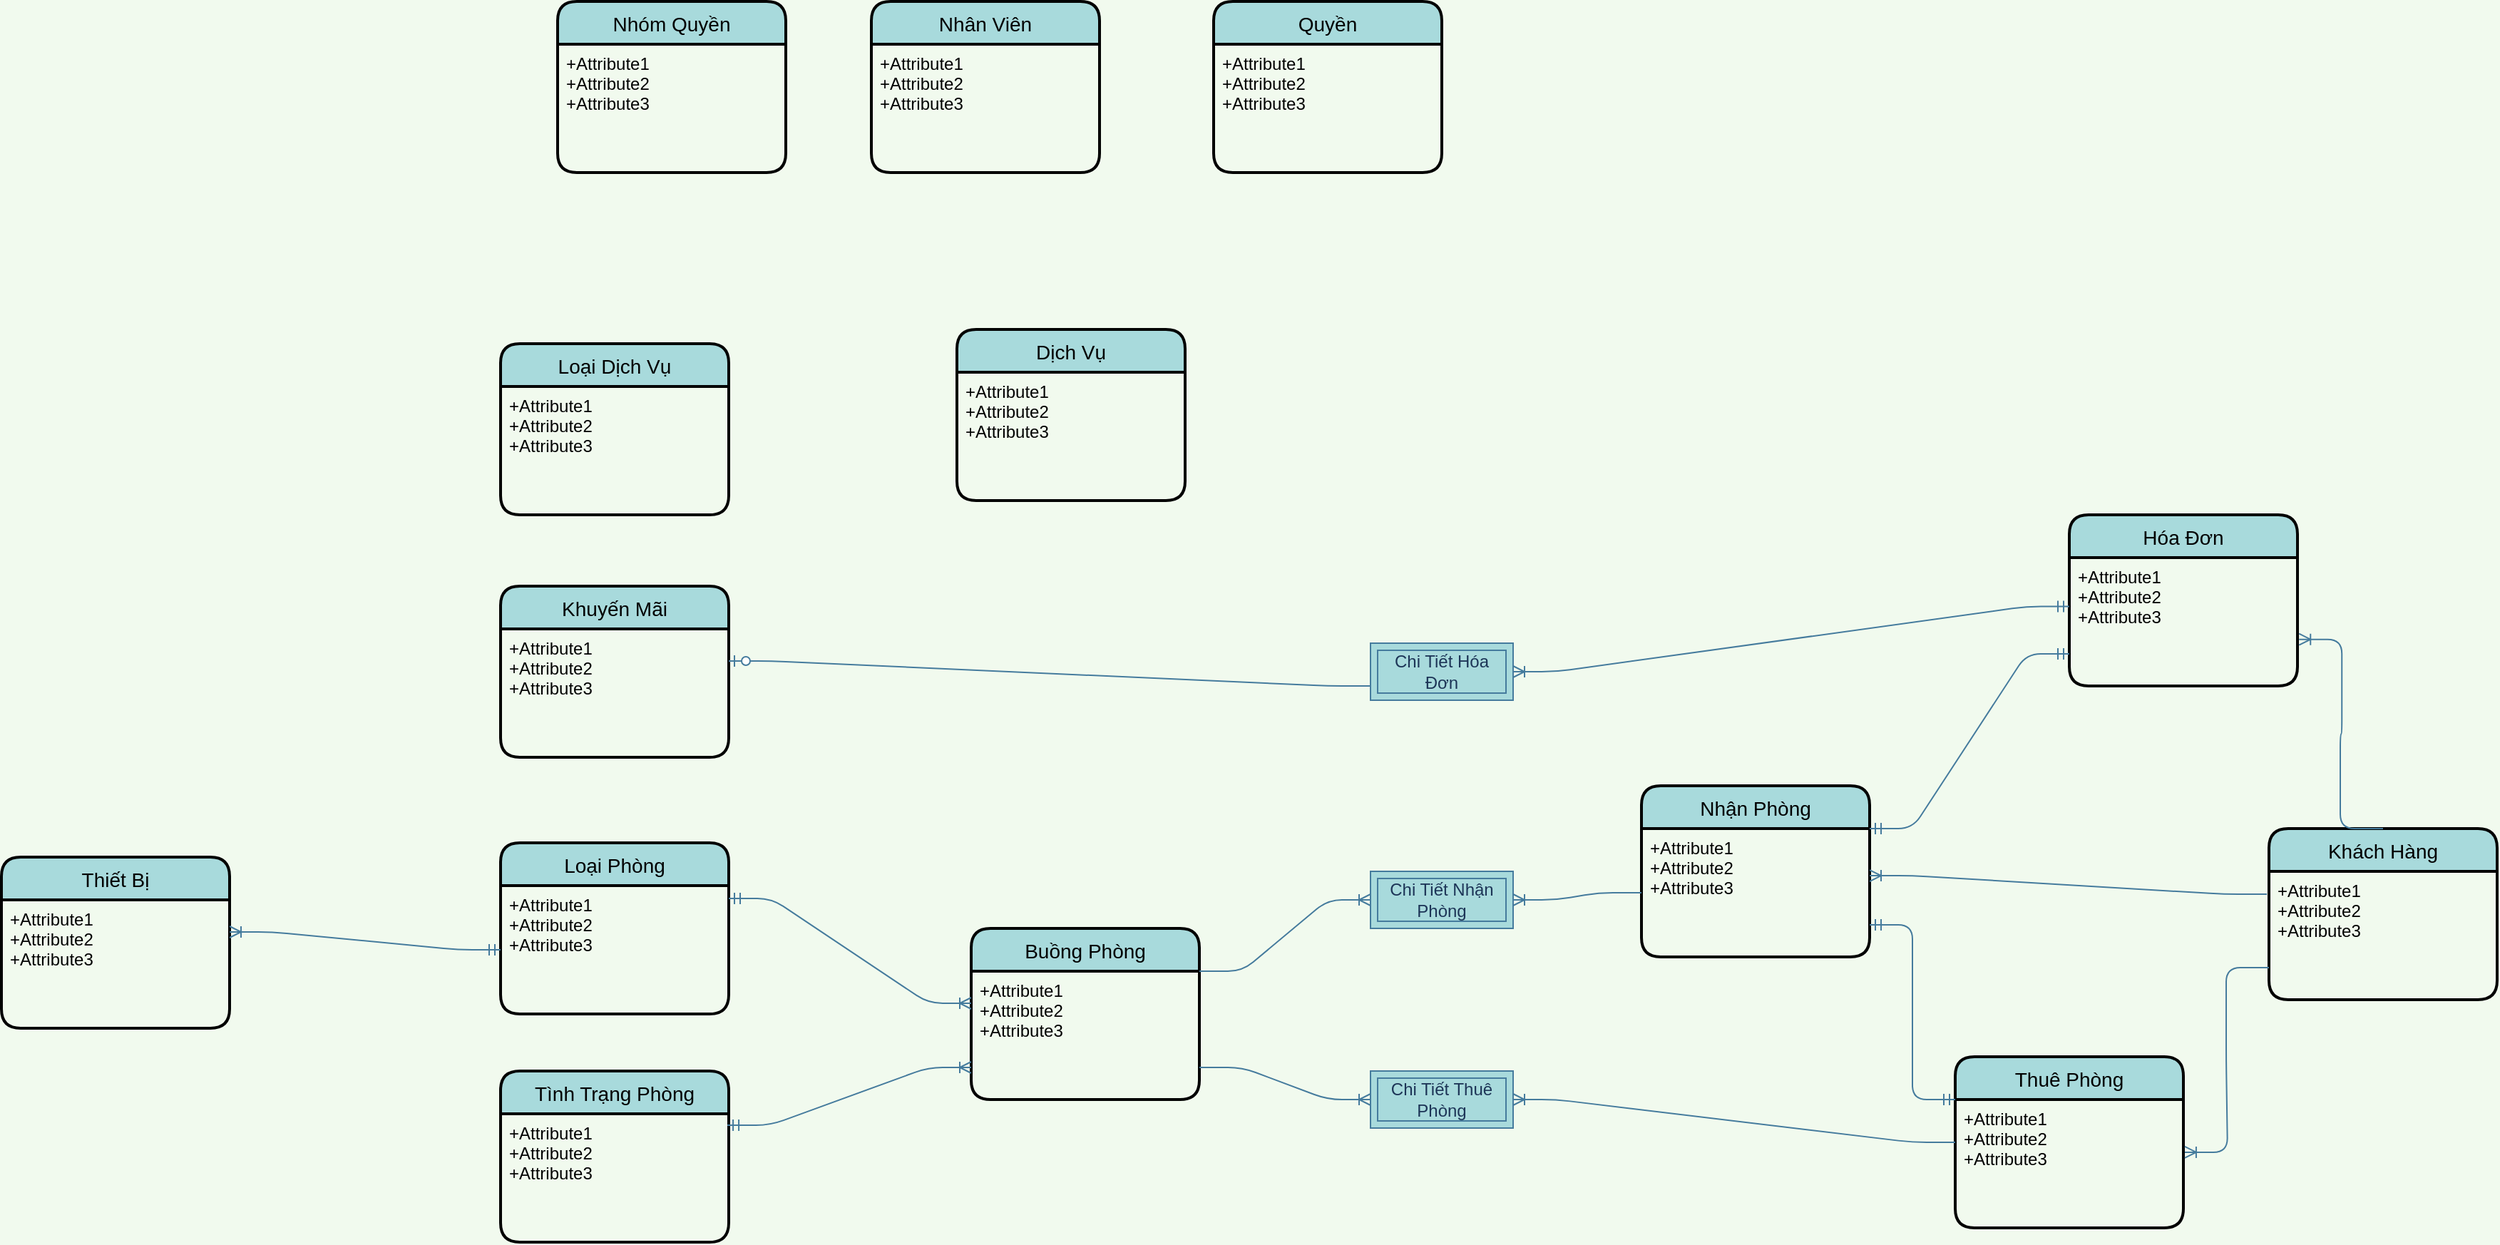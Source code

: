 <mxfile version="14.1.3" type="github">
  <diagram id="ZVVWfZMViWKJLwM7EidN" name="Page-1">
    <mxGraphModel dx="3671" dy="2777" grid="1" gridSize="10" guides="1" tooltips="1" connect="1" arrows="1" fold="1" page="1" pageScale="1" pageWidth="827" pageHeight="1169" background="#F1FAEE" math="0" shadow="0">
      <root>
        <mxCell id="0" />
        <mxCell id="1" parent="0" />
        <mxCell id="YB05C7Pb-uXemA97MWsQ-250" value="Khách Hàng" style="swimlane;childLayout=stackLayout;horizontal=1;startSize=30;horizontalStack=0;rounded=1;fontSize=14;fontStyle=0;strokeWidth=2;resizeParent=0;resizeLast=1;shadow=0;dashed=0;align=center;fillColor=#A8DADC;" vertex="1" parent="1">
          <mxGeometry x="1280" y="320" width="160" height="120" as="geometry" />
        </mxCell>
        <mxCell id="YB05C7Pb-uXemA97MWsQ-251" value="+Attribute1&#xa;+Attribute2&#xa;+Attribute3" style="align=left;strokeColor=none;fillColor=none;spacingLeft=4;fontSize=12;verticalAlign=top;resizable=0;rotatable=0;part=1;" vertex="1" parent="YB05C7Pb-uXemA97MWsQ-250">
          <mxGeometry y="30" width="160" height="90" as="geometry" />
        </mxCell>
        <mxCell id="YB05C7Pb-uXemA97MWsQ-253" value="Buồng Phòng" style="swimlane;childLayout=stackLayout;horizontal=1;startSize=30;horizontalStack=0;rounded=1;fontSize=14;fontStyle=0;strokeWidth=2;resizeParent=0;resizeLast=1;shadow=0;dashed=0;align=center;fillColor=#A8DADC;" vertex="1" parent="1">
          <mxGeometry x="370" y="390" width="160" height="120" as="geometry" />
        </mxCell>
        <mxCell id="YB05C7Pb-uXemA97MWsQ-254" value="+Attribute1&#xa;+Attribute2&#xa;+Attribute3" style="align=left;strokeColor=none;fillColor=none;spacingLeft=4;fontSize=12;verticalAlign=top;resizable=0;rotatable=0;part=1;" vertex="1" parent="YB05C7Pb-uXemA97MWsQ-253">
          <mxGeometry y="30" width="160" height="90" as="geometry" />
        </mxCell>
        <mxCell id="YB05C7Pb-uXemA97MWsQ-255" value="Nhân Viên" style="swimlane;childLayout=stackLayout;horizontal=1;startSize=30;horizontalStack=0;rounded=1;fontSize=14;fontStyle=0;strokeWidth=2;resizeParent=0;resizeLast=1;shadow=0;dashed=0;align=center;fillColor=#A8DADC;" vertex="1" parent="1">
          <mxGeometry x="300" y="-260" width="160" height="120" as="geometry" />
        </mxCell>
        <mxCell id="YB05C7Pb-uXemA97MWsQ-256" value="+Attribute1&#xa;+Attribute2&#xa;+Attribute3" style="align=left;strokeColor=none;fillColor=none;spacingLeft=4;fontSize=12;verticalAlign=top;resizable=0;rotatable=0;part=1;" vertex="1" parent="YB05C7Pb-uXemA97MWsQ-255">
          <mxGeometry y="30" width="160" height="90" as="geometry" />
        </mxCell>
        <mxCell id="YB05C7Pb-uXemA97MWsQ-257" value="Loại Phòng" style="swimlane;childLayout=stackLayout;horizontal=1;startSize=30;horizontalStack=0;rounded=1;fontSize=14;fontStyle=0;strokeWidth=2;resizeParent=0;resizeLast=1;shadow=0;dashed=0;align=center;fillColor=#A8DADC;" vertex="1" parent="1">
          <mxGeometry x="40" y="330" width="160" height="120" as="geometry" />
        </mxCell>
        <mxCell id="YB05C7Pb-uXemA97MWsQ-258" value="+Attribute1&#xa;+Attribute2&#xa;+Attribute3" style="align=left;strokeColor=none;fillColor=none;spacingLeft=4;fontSize=12;verticalAlign=top;resizable=0;rotatable=0;part=1;" vertex="1" parent="YB05C7Pb-uXemA97MWsQ-257">
          <mxGeometry y="30" width="160" height="90" as="geometry" />
        </mxCell>
        <mxCell id="YB05C7Pb-uXemA97MWsQ-259" value="Hóa Đơn" style="swimlane;childLayout=stackLayout;horizontal=1;startSize=30;horizontalStack=0;rounded=1;fontSize=14;fontStyle=0;strokeWidth=2;resizeParent=0;resizeLast=1;shadow=0;dashed=0;align=center;fillColor=#A8DADC;" vertex="1" parent="1">
          <mxGeometry x="1140" y="100" width="160" height="120" as="geometry" />
        </mxCell>
        <mxCell id="YB05C7Pb-uXemA97MWsQ-260" value="+Attribute1&#xa;+Attribute2&#xa;+Attribute3" style="align=left;strokeColor=none;fillColor=none;spacingLeft=4;fontSize=12;verticalAlign=top;resizable=0;rotatable=0;part=1;" vertex="1" parent="YB05C7Pb-uXemA97MWsQ-259">
          <mxGeometry y="30" width="160" height="90" as="geometry" />
        </mxCell>
        <mxCell id="YB05C7Pb-uXemA97MWsQ-263" value="Nhóm Quyền" style="swimlane;childLayout=stackLayout;horizontal=1;startSize=30;horizontalStack=0;rounded=1;fontSize=14;fontStyle=0;strokeWidth=2;resizeParent=0;resizeLast=1;shadow=0;dashed=0;align=center;fillColor=#A8DADC;" vertex="1" parent="1">
          <mxGeometry x="80" y="-260" width="160" height="120" as="geometry" />
        </mxCell>
        <mxCell id="YB05C7Pb-uXemA97MWsQ-264" value="+Attribute1&#xa;+Attribute2&#xa;+Attribute3" style="align=left;strokeColor=none;fillColor=none;spacingLeft=4;fontSize=12;verticalAlign=top;resizable=0;rotatable=0;part=1;" vertex="1" parent="YB05C7Pb-uXemA97MWsQ-263">
          <mxGeometry y="30" width="160" height="90" as="geometry" />
        </mxCell>
        <mxCell id="YB05C7Pb-uXemA97MWsQ-265" value="Quyền" style="swimlane;childLayout=stackLayout;horizontal=1;startSize=30;horizontalStack=0;rounded=1;fontSize=14;fontStyle=0;strokeWidth=2;resizeParent=0;resizeLast=1;shadow=0;dashed=0;align=center;fillColor=#A8DADC;arcSize=15;" vertex="1" parent="1">
          <mxGeometry x="540" y="-260" width="160" height="120" as="geometry" />
        </mxCell>
        <mxCell id="YB05C7Pb-uXemA97MWsQ-266" value="+Attribute1&#xa;+Attribute2&#xa;+Attribute3" style="align=left;strokeColor=none;fillColor=none;spacingLeft=4;fontSize=12;verticalAlign=top;resizable=0;rotatable=0;part=1;" vertex="1" parent="YB05C7Pb-uXemA97MWsQ-265">
          <mxGeometry y="30" width="160" height="90" as="geometry" />
        </mxCell>
        <mxCell id="YB05C7Pb-uXemA97MWsQ-270" value="Nhận Phòng" style="swimlane;childLayout=stackLayout;horizontal=1;startSize=30;horizontalStack=0;rounded=1;fontSize=14;fontStyle=0;strokeWidth=2;resizeParent=0;resizeLast=1;shadow=0;dashed=0;align=center;fillColor=#A8DADC;" vertex="1" parent="1">
          <mxGeometry x="840" y="290" width="160" height="120" as="geometry" />
        </mxCell>
        <mxCell id="YB05C7Pb-uXemA97MWsQ-271" value="+Attribute1&#xa;+Attribute2&#xa;+Attribute3" style="align=left;strokeColor=none;fillColor=none;spacingLeft=4;fontSize=12;verticalAlign=top;resizable=0;rotatable=0;part=1;" vertex="1" parent="YB05C7Pb-uXemA97MWsQ-270">
          <mxGeometry y="30" width="160" height="90" as="geometry" />
        </mxCell>
        <mxCell id="YB05C7Pb-uXemA97MWsQ-273" value="Thiết Bị" style="swimlane;childLayout=stackLayout;horizontal=1;startSize=30;horizontalStack=0;rounded=1;fontSize=14;fontStyle=0;strokeWidth=2;resizeParent=0;resizeLast=1;shadow=0;dashed=0;align=center;fillColor=#A8DADC;" vertex="1" parent="1">
          <mxGeometry x="-310" y="340" width="160" height="120" as="geometry" />
        </mxCell>
        <mxCell id="YB05C7Pb-uXemA97MWsQ-274" value="+Attribute1&#xa;+Attribute2&#xa;+Attribute3" style="align=left;strokeColor=none;fillColor=none;spacingLeft=4;fontSize=12;verticalAlign=top;resizable=0;rotatable=0;part=1;" vertex="1" parent="YB05C7Pb-uXemA97MWsQ-273">
          <mxGeometry y="30" width="160" height="90" as="geometry" />
        </mxCell>
        <mxCell id="YB05C7Pb-uXemA97MWsQ-275" value="Dịch Vụ" style="swimlane;childLayout=stackLayout;horizontal=1;startSize=30;horizontalStack=0;rounded=1;fontSize=14;fontStyle=0;strokeWidth=2;resizeParent=0;resizeLast=1;shadow=0;dashed=0;align=center;fillColor=#A8DADC;" vertex="1" parent="1">
          <mxGeometry x="360" y="-30" width="160" height="120" as="geometry" />
        </mxCell>
        <mxCell id="YB05C7Pb-uXemA97MWsQ-276" value="+Attribute1&#xa;+Attribute2&#xa;+Attribute3" style="align=left;strokeColor=none;fillColor=none;spacingLeft=4;fontSize=12;verticalAlign=top;resizable=0;rotatable=0;part=1;" vertex="1" parent="YB05C7Pb-uXemA97MWsQ-275">
          <mxGeometry y="30" width="160" height="90" as="geometry" />
        </mxCell>
        <mxCell id="YB05C7Pb-uXemA97MWsQ-277" value="Tình Trạng Phòng" style="swimlane;childLayout=stackLayout;horizontal=1;startSize=30;horizontalStack=0;rounded=1;fontSize=14;fontStyle=0;strokeWidth=2;resizeParent=0;resizeLast=1;shadow=0;dashed=0;align=center;fillColor=#A8DADC;" vertex="1" parent="1">
          <mxGeometry x="40" y="490" width="160" height="120" as="geometry" />
        </mxCell>
        <mxCell id="YB05C7Pb-uXemA97MWsQ-278" value="+Attribute1&#xa;+Attribute2&#xa;+Attribute3" style="align=left;strokeColor=none;fillColor=none;spacingLeft=4;fontSize=12;verticalAlign=top;resizable=0;rotatable=0;part=1;" vertex="1" parent="YB05C7Pb-uXemA97MWsQ-277">
          <mxGeometry y="30" width="160" height="90" as="geometry" />
        </mxCell>
        <mxCell id="YB05C7Pb-uXemA97MWsQ-281" value="" style="edgeStyle=entityRelationEdgeStyle;fontSize=12;html=1;endArrow=ERoneToMany;startArrow=ERmandOne;strokeColor=#457B9D;fillColor=#A8DADC;exitX=1;exitY=0.1;exitDx=0;exitDy=0;exitPerimeter=0;entryX=0;entryY=0.25;entryDx=0;entryDy=0;" edge="1" parent="1" source="YB05C7Pb-uXemA97MWsQ-258" target="YB05C7Pb-uXemA97MWsQ-254">
          <mxGeometry width="100" height="100" relative="1" as="geometry">
            <mxPoint x="170" y="352" as="sourcePoint" />
            <mxPoint x="370" y="375" as="targetPoint" />
          </mxGeometry>
        </mxCell>
        <mxCell id="YB05C7Pb-uXemA97MWsQ-287" value="" style="edgeStyle=entityRelationEdgeStyle;fontSize=12;html=1;endArrow=ERoneToMany;startArrow=ERmandOne;strokeColor=#457B9D;fillColor=#A8DADC;entryX=0;entryY=0.75;entryDx=0;entryDy=0;exitX=0.994;exitY=0.089;exitDx=0;exitDy=0;exitPerimeter=0;" edge="1" parent="1" source="YB05C7Pb-uXemA97MWsQ-278" target="YB05C7Pb-uXemA97MWsQ-254">
          <mxGeometry width="100" height="100" relative="1" as="geometry">
            <mxPoint x="203" y="541" as="sourcePoint" />
            <mxPoint x="372" y="414" as="targetPoint" />
          </mxGeometry>
        </mxCell>
        <mxCell id="YB05C7Pb-uXemA97MWsQ-288" value="" style="edgeStyle=entityRelationEdgeStyle;fontSize=12;html=1;endArrow=ERoneToMany;strokeColor=#457B9D;fillColor=#A8DADC;entryX=1;entryY=0.5;entryDx=0;entryDy=0;" edge="1" parent="1" source="YB05C7Pb-uXemA97MWsQ-271" target="YB05C7Pb-uXemA97MWsQ-290">
          <mxGeometry width="100" height="100" relative="1" as="geometry">
            <mxPoint x="530" y="600" as="sourcePoint" />
            <mxPoint x="790" y="340" as="targetPoint" />
          </mxGeometry>
        </mxCell>
        <mxCell id="YB05C7Pb-uXemA97MWsQ-290" value="Chi Tiết Nhận Phòng" style="shape=ext;margin=3;double=1;whiteSpace=wrap;html=1;align=center;strokeColor=#457B9D;fillColor=#A8DADC;fontColor=#1D3557;" vertex="1" parent="1">
          <mxGeometry x="650" y="350" width="100" height="40" as="geometry" />
        </mxCell>
        <mxCell id="YB05C7Pb-uXemA97MWsQ-293" value="" style="edgeStyle=entityRelationEdgeStyle;fontSize=12;html=1;endArrow=ERoneToMany;strokeColor=#457B9D;fillColor=#A8DADC;entryX=0;entryY=0.5;entryDx=0;entryDy=0;exitX=1;exitY=0;exitDx=0;exitDy=0;" edge="1" parent="1" source="YB05C7Pb-uXemA97MWsQ-254" target="YB05C7Pb-uXemA97MWsQ-290">
          <mxGeometry width="100" height="100" relative="1" as="geometry">
            <mxPoint x="533" y="435" as="sourcePoint" />
            <mxPoint x="750" y="430" as="targetPoint" />
          </mxGeometry>
        </mxCell>
        <mxCell id="YB05C7Pb-uXemA97MWsQ-294" value="Thuê Phòng" style="swimlane;childLayout=stackLayout;horizontal=1;startSize=30;horizontalStack=0;rounded=1;fontSize=14;fontStyle=0;strokeWidth=2;resizeParent=0;resizeLast=1;shadow=0;dashed=0;align=center;fillColor=#A8DADC;" vertex="1" parent="1">
          <mxGeometry x="1060" y="480" width="160" height="120" as="geometry" />
        </mxCell>
        <mxCell id="YB05C7Pb-uXemA97MWsQ-295" value="+Attribute1&#xa;+Attribute2&#xa;+Attribute3" style="align=left;strokeColor=none;fillColor=none;spacingLeft=4;fontSize=12;verticalAlign=top;resizable=0;rotatable=0;part=1;" vertex="1" parent="YB05C7Pb-uXemA97MWsQ-294">
          <mxGeometry y="30" width="160" height="90" as="geometry" />
        </mxCell>
        <mxCell id="YB05C7Pb-uXemA97MWsQ-297" value="" style="edgeStyle=entityRelationEdgeStyle;fontSize=12;html=1;endArrow=ERoneToMany;strokeColor=#457B9D;fillColor=#A8DADC;exitX=0;exitY=0.5;exitDx=0;exitDy=0;" edge="1" parent="1" source="YB05C7Pb-uXemA97MWsQ-294" target="YB05C7Pb-uXemA97MWsQ-298">
          <mxGeometry width="100" height="100" relative="1" as="geometry">
            <mxPoint x="880" y="345" as="sourcePoint" />
            <mxPoint x="790" y="580" as="targetPoint" />
          </mxGeometry>
        </mxCell>
        <mxCell id="YB05C7Pb-uXemA97MWsQ-298" value="Chi Tiết Thuê Phòng" style="shape=ext;margin=3;double=1;whiteSpace=wrap;html=1;align=center;strokeColor=#457B9D;fillColor=#A8DADC;fontColor=#1D3557;" vertex="1" parent="1">
          <mxGeometry x="650" y="490" width="100" height="40" as="geometry" />
        </mxCell>
        <mxCell id="YB05C7Pb-uXemA97MWsQ-300" value="" style="edgeStyle=entityRelationEdgeStyle;fontSize=12;html=1;endArrow=ERoneToMany;strokeColor=#457B9D;fillColor=#A8DADC;exitX=1;exitY=0.75;exitDx=0;exitDy=0;entryX=0;entryY=0.5;entryDx=0;entryDy=0;" edge="1" parent="1" source="YB05C7Pb-uXemA97MWsQ-254" target="YB05C7Pb-uXemA97MWsQ-298">
          <mxGeometry width="100" height="100" relative="1" as="geometry">
            <mxPoint x="910" y="600" as="sourcePoint" />
            <mxPoint x="440" y="580" as="targetPoint" />
          </mxGeometry>
        </mxCell>
        <mxCell id="YB05C7Pb-uXemA97MWsQ-301" value="" style="edgeStyle=entityRelationEdgeStyle;fontSize=12;html=1;endArrow=ERoneToMany;strokeColor=#457B9D;fillColor=#A8DADC;entryX=1.006;entryY=0.411;entryDx=0;entryDy=0;entryPerimeter=0;exitX=0;exitY=0.75;exitDx=0;exitDy=0;" edge="1" parent="1" source="YB05C7Pb-uXemA97MWsQ-251" target="YB05C7Pb-uXemA97MWsQ-295">
          <mxGeometry width="100" height="100" relative="1" as="geometry">
            <mxPoint x="1248" y="420" as="sourcePoint" />
            <mxPoint x="750" y="400" as="targetPoint" />
          </mxGeometry>
        </mxCell>
        <mxCell id="YB05C7Pb-uXemA97MWsQ-303" value="" style="edgeStyle=entityRelationEdgeStyle;fontSize=12;html=1;endArrow=ERoneToMany;strokeColor=#457B9D;fillColor=#A8DADC;entryX=1;entryY=0.367;entryDx=0;entryDy=0;entryPerimeter=0;exitX=-0.009;exitY=0.178;exitDx=0;exitDy=0;exitPerimeter=0;" edge="1" parent="1" source="YB05C7Pb-uXemA97MWsQ-251" target="YB05C7Pb-uXemA97MWsQ-271">
          <mxGeometry width="100" height="100" relative="1" as="geometry">
            <mxPoint x="1250.5" y="450" as="sourcePoint" />
            <mxPoint x="1050.96" y="546.99" as="targetPoint" />
          </mxGeometry>
        </mxCell>
        <mxCell id="YB05C7Pb-uXemA97MWsQ-304" value="" style="edgeStyle=entityRelationEdgeStyle;fontSize=12;html=1;endArrow=ERmandOne;startArrow=ERmandOne;strokeColor=#457B9D;fillColor=#A8DADC;entryX=1;entryY=0.75;entryDx=0;entryDy=0;exitX=0;exitY=0;exitDx=0;exitDy=0;" edge="1" parent="1" source="YB05C7Pb-uXemA97MWsQ-295" target="YB05C7Pb-uXemA97MWsQ-271">
          <mxGeometry width="100" height="100" relative="1" as="geometry">
            <mxPoint x="790" y="500" as="sourcePoint" />
            <mxPoint x="990" y="680" as="targetPoint" />
          </mxGeometry>
        </mxCell>
        <mxCell id="YB05C7Pb-uXemA97MWsQ-305" value="" style="edgeStyle=entityRelationEdgeStyle;fontSize=12;html=1;endArrow=ERoneToMany;strokeColor=#457B9D;fillColor=#A8DADC;exitX=0.5;exitY=0;exitDx=0;exitDy=0;entryX=1.007;entryY=0.637;entryDx=0;entryDy=0;entryPerimeter=0;" edge="1" parent="1" source="YB05C7Pb-uXemA97MWsQ-250" target="YB05C7Pb-uXemA97MWsQ-260">
          <mxGeometry width="100" height="100" relative="1" as="geometry">
            <mxPoint x="1228.56" y="396.02" as="sourcePoint" />
            <mxPoint x="1290" y="140" as="targetPoint" />
          </mxGeometry>
        </mxCell>
        <mxCell id="YB05C7Pb-uXemA97MWsQ-307" value="" style="edgeStyle=entityRelationEdgeStyle;fontSize=12;html=1;endArrow=ERmandOne;startArrow=ERmandOne;strokeColor=#457B9D;fillColor=#A8DADC;entryX=0;entryY=0.75;entryDx=0;entryDy=0;exitX=1;exitY=0;exitDx=0;exitDy=0;" edge="1" parent="1" source="YB05C7Pb-uXemA97MWsQ-271" target="YB05C7Pb-uXemA97MWsQ-260">
          <mxGeometry width="100" height="100" relative="1" as="geometry">
            <mxPoint x="970" y="240" as="sourcePoint" />
            <mxPoint x="1080" y="390" as="targetPoint" />
          </mxGeometry>
        </mxCell>
        <mxCell id="YB05C7Pb-uXemA97MWsQ-309" value="Chi Tiết Hóa Đơn" style="shape=ext;margin=3;double=1;whiteSpace=wrap;html=1;align=center;strokeColor=#457B9D;fillColor=#A8DADC;fontColor=#1D3557;" vertex="1" parent="1">
          <mxGeometry x="650" y="190" width="100" height="40" as="geometry" />
        </mxCell>
        <mxCell id="YB05C7Pb-uXemA97MWsQ-310" value="" style="edgeStyle=entityRelationEdgeStyle;fontSize=12;html=1;endArrow=ERoneToMany;startArrow=ERmandOne;strokeColor=#457B9D;fillColor=#A8DADC;exitX=0;exitY=0.381;exitDx=0;exitDy=0;exitPerimeter=0;entryX=1;entryY=0.5;entryDx=0;entryDy=0;" edge="1" parent="1" source="YB05C7Pb-uXemA97MWsQ-260" target="YB05C7Pb-uXemA97MWsQ-309">
          <mxGeometry width="100" height="100" relative="1" as="geometry">
            <mxPoint x="1090" y="310" as="sourcePoint" />
            <mxPoint x="890" y="70" as="targetPoint" />
          </mxGeometry>
        </mxCell>
        <mxCell id="YB05C7Pb-uXemA97MWsQ-311" value="Khuyến Mãi" style="swimlane;childLayout=stackLayout;horizontal=1;startSize=30;horizontalStack=0;rounded=1;fontSize=14;fontStyle=0;strokeWidth=2;resizeParent=0;resizeLast=1;shadow=0;dashed=0;align=center;fillColor=#A8DADC;" vertex="1" parent="1">
          <mxGeometry x="40" y="150" width="160" height="120" as="geometry" />
        </mxCell>
        <mxCell id="YB05C7Pb-uXemA97MWsQ-312" value="+Attribute1&#xa;+Attribute2&#xa;+Attribute3" style="align=left;strokeColor=none;fillColor=none;spacingLeft=4;fontSize=12;verticalAlign=top;resizable=0;rotatable=0;part=1;" vertex="1" parent="YB05C7Pb-uXemA97MWsQ-311">
          <mxGeometry y="30" width="160" height="90" as="geometry" />
        </mxCell>
        <mxCell id="YB05C7Pb-uXemA97MWsQ-317" value="" style="edgeStyle=entityRelationEdgeStyle;fontSize=12;html=1;endArrow=ERzeroToOne;endFill=1;strokeColor=#457B9D;fillColor=#A8DADC;entryX=1;entryY=0.25;entryDx=0;entryDy=0;exitX=0;exitY=0.75;exitDx=0;exitDy=0;" edge="1" parent="1" source="YB05C7Pb-uXemA97MWsQ-309" target="YB05C7Pb-uXemA97MWsQ-312">
          <mxGeometry width="100" height="100" relative="1" as="geometry">
            <mxPoint x="510" y="150" as="sourcePoint" />
            <mxPoint x="610" y="50" as="targetPoint" />
          </mxGeometry>
        </mxCell>
        <mxCell id="YB05C7Pb-uXemA97MWsQ-321" value="Loại Dịch Vụ" style="swimlane;childLayout=stackLayout;horizontal=1;startSize=30;horizontalStack=0;rounded=1;fontSize=14;fontStyle=0;strokeWidth=2;resizeParent=0;resizeLast=1;shadow=0;dashed=0;align=center;fillColor=#A8DADC;" vertex="1" parent="1">
          <mxGeometry x="40" y="-20" width="160" height="120" as="geometry" />
        </mxCell>
        <mxCell id="YB05C7Pb-uXemA97MWsQ-322" value="+Attribute1&#xa;+Attribute2&#xa;+Attribute3" style="align=left;strokeColor=none;fillColor=none;spacingLeft=4;fontSize=12;verticalAlign=top;resizable=0;rotatable=0;part=1;" vertex="1" parent="YB05C7Pb-uXemA97MWsQ-321">
          <mxGeometry y="30" width="160" height="90" as="geometry" />
        </mxCell>
        <mxCell id="YB05C7Pb-uXemA97MWsQ-324" value="" style="edgeStyle=entityRelationEdgeStyle;fontSize=12;html=1;endArrow=ERoneToMany;startArrow=ERmandOne;strokeColor=#457B9D;fillColor=#A8DADC;entryX=1;entryY=0.25;entryDx=0;entryDy=0;exitX=0;exitY=0.5;exitDx=0;exitDy=0;" edge="1" parent="1" source="YB05C7Pb-uXemA97MWsQ-258" target="YB05C7Pb-uXemA97MWsQ-274">
          <mxGeometry width="100" height="100" relative="1" as="geometry">
            <mxPoint x="-50" y="480" as="sourcePoint" />
            <mxPoint x="30" y="360" as="targetPoint" />
          </mxGeometry>
        </mxCell>
      </root>
    </mxGraphModel>
  </diagram>
</mxfile>
